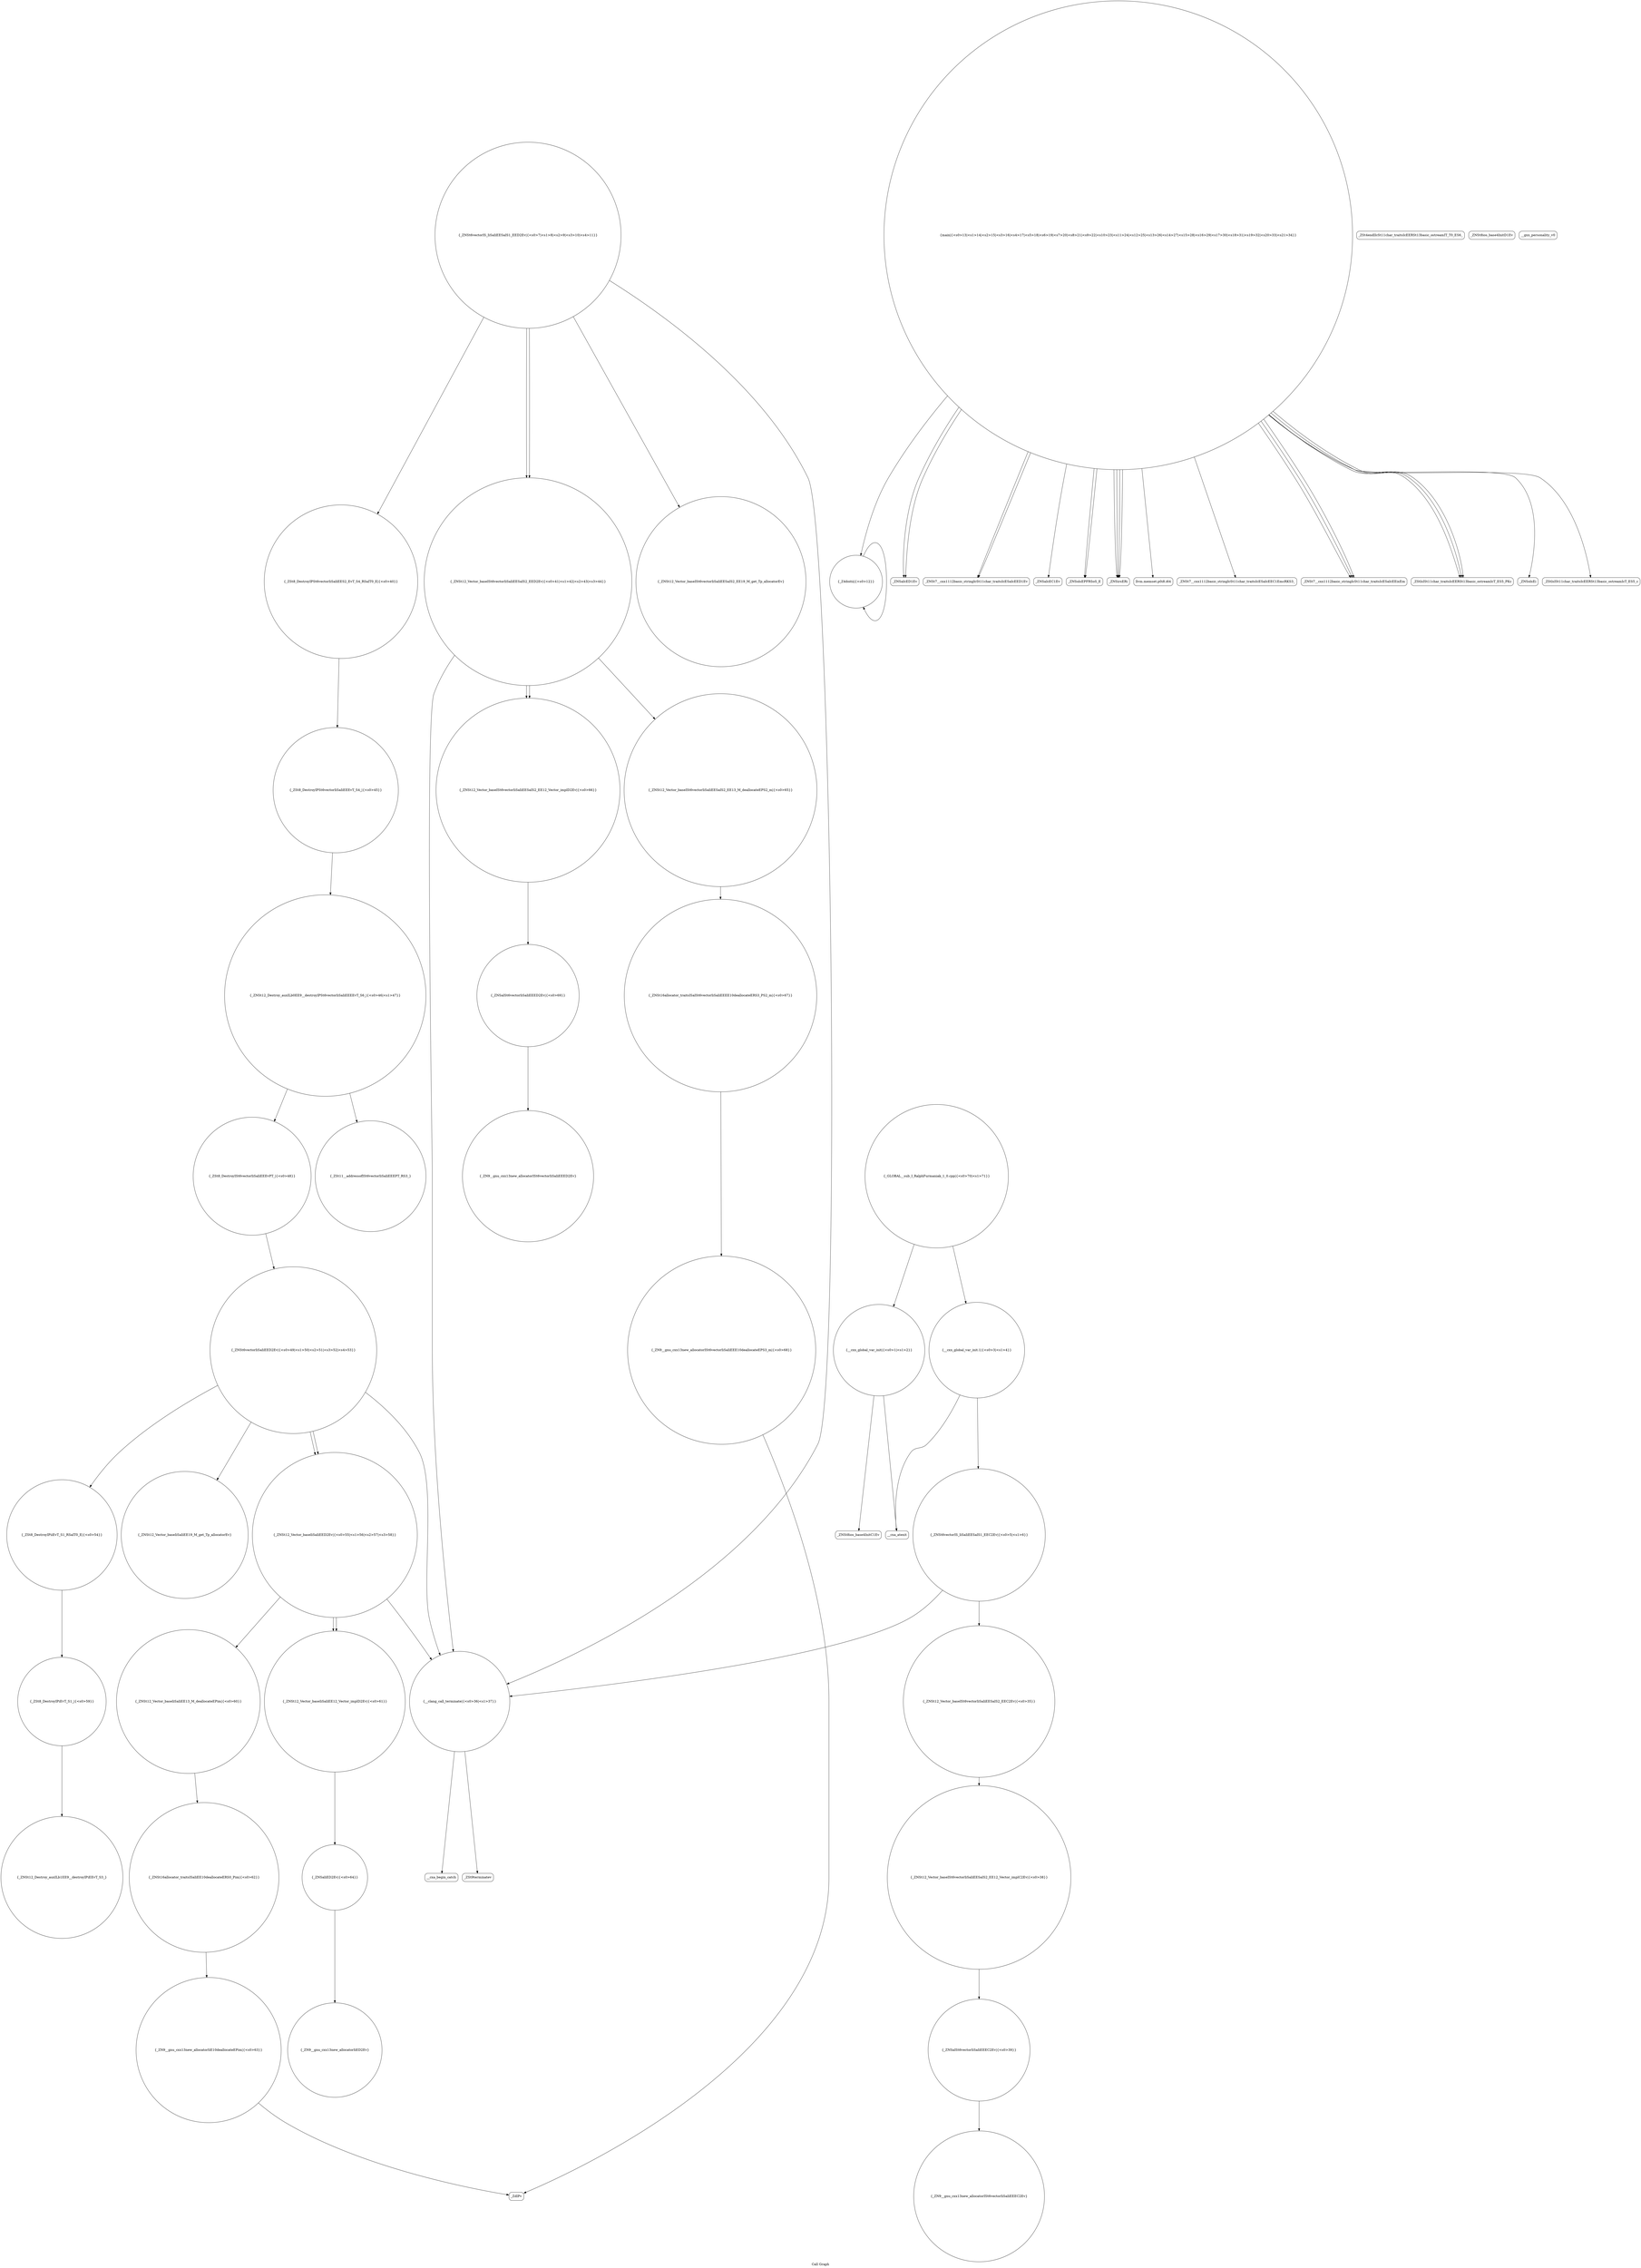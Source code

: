 digraph "Call Graph" {
	label="Call Graph";

	Node0x561bb4b59900 [shape=record,shape=circle,label="{__cxx_global_var_init|{<s0>1|<s1>2}}"];
	Node0x561bb4b59900:s0 -> Node0x561bb4b59980[color=black];
	Node0x561bb4b59900:s1 -> Node0x561bb4b59a80[color=black];
	Node0x561bb4b5af80 [shape=record,shape=circle,label="{_ZN9__gnu_cxx13new_allocatorIiE10deallocateEPim|{<s0>63}}"];
	Node0x561bb4b5af80:s0 -> Node0x561bb4b5b000[color=black];
	Node0x561bb4b59c80 [shape=record,shape=circle,label="{_Z4doitii|{<s0>12}}"];
	Node0x561bb4b59c80:s0 -> Node0x561bb4b59c80[color=black];
	Node0x561bb4b5c320 [shape=record,shape=circle,label="{_ZN9__gnu_cxx13new_allocatorISt6vectorIiSaIiEEE10deallocateEPS3_m|{<s0>68}}"];
	Node0x561bb4b5c320:s0 -> Node0x561bb4b5b000[color=black];
	Node0x561bb4b5a000 [shape=record,shape=Mrecord,label="{_ZNSaIcED1Ev}"];
	Node0x561bb4b5a380 [shape=record,shape=Mrecord,label="{_ZNSt7__cxx1112basic_stringIcSt11char_traitsIcESaIcEED1Ev}"];
	Node0x561bb4b5a700 [shape=record,shape=circle,label="{_ZN9__gnu_cxx13new_allocatorISt6vectorIiSaIiEEEC2Ev}"];
	Node0x561bb4b5aa80 [shape=record,shape=circle,label="{_ZSt11__addressofISt6vectorIiSaIiEEEPT_RS3_}"];
	Node0x561bb4b5ae00 [shape=record,shape=circle,label="{_ZNSt12_Vector_baseIiSaIiEE13_M_deallocateEPim|{<s0>60}}"];
	Node0x561bb4b5ae00:s0 -> Node0x561bb4b5af00[color=black];
	Node0x561bb4b59b00 [shape=record,shape=circle,label="{__cxx_global_var_init.1|{<s0>3|<s1>4}}"];
	Node0x561bb4b59b00:s0 -> Node0x561bb4b59b80[color=black];
	Node0x561bb4b59b00:s1 -> Node0x561bb4b59a80[color=black];
	Node0x561bb4b5c1a0 [shape=record,shape=circle,label="{_ZNSt12_Vector_baseISt6vectorIiSaIiEESaIS2_EE13_M_deallocateEPS2_m|{<s0>65}}"];
	Node0x561bb4b5c1a0:s0 -> Node0x561bb4b5c2a0[color=black];
	Node0x561bb4b59e80 [shape=record,shape=Mrecord,label="{_ZNSaIcEC1Ev}"];
	Node0x561bb4b5a200 [shape=record,shape=Mrecord,label="{_ZNSolsEPFRSoS_E}"];
	Node0x561bb4b5a580 [shape=record,shape=Mrecord,label="{_ZSt9terminatev}"];
	Node0x561bb4b5a900 [shape=record,shape=circle,label="{_ZSt8_DestroyIPSt6vectorIiSaIiEEEvT_S4_|{<s0>45}}"];
	Node0x561bb4b5a900:s0 -> Node0x561bb4b5a980[color=black];
	Node0x561bb4b5ac80 [shape=record,shape=circle,label="{_ZNSt12_Vector_baseIiSaIiEED2Ev|{<s0>55|<s1>56|<s2>57|<s3>58}}"];
	Node0x561bb4b5ac80:s0 -> Node0x561bb4b5ae00[color=black];
	Node0x561bb4b5ac80:s1 -> Node0x561bb4b5ae80[color=black];
	Node0x561bb4b5ac80:s2 -> Node0x561bb4b5ae80[color=black];
	Node0x561bb4b5ac80:s3 -> Node0x561bb4b5a480[color=black];
	Node0x561bb4b59980 [shape=record,shape=Mrecord,label="{_ZNSt8ios_base4InitC1Ev}"];
	Node0x561bb4b5b000 [shape=record,shape=Mrecord,label="{_ZdlPv}"];
	Node0x561bb4b59d00 [shape=record,shape=circle,label="{main|{<s0>13|<s1>14|<s2>15|<s3>16|<s4>17|<s5>18|<s6>19|<s7>20|<s8>21|<s9>22|<s10>23|<s11>24|<s12>25|<s13>26|<s14>27|<s15>28|<s16>29|<s17>30|<s18>31|<s19>32|<s20>33|<s21>34}}"];
	Node0x561bb4b59d00:s0 -> Node0x561bb4b59d80[color=black];
	Node0x561bb4b59d00:s1 -> Node0x561bb4b59d80[color=black];
	Node0x561bb4b59d00:s2 -> Node0x561bb4b59d80[color=black];
	Node0x561bb4b59d00:s3 -> Node0x561bb4b59e00[color=black];
	Node0x561bb4b59d00:s4 -> Node0x561bb4b59d80[color=black];
	Node0x561bb4b59d00:s5 -> Node0x561bb4b59c80[color=black];
	Node0x561bb4b59d00:s6 -> Node0x561bb4b59e80[color=black];
	Node0x561bb4b59d00:s7 -> Node0x561bb4b59f00[color=black];
	Node0x561bb4b59d00:s8 -> Node0x561bb4b5a000[color=black];
	Node0x561bb4b59d00:s9 -> Node0x561bb4b5a080[color=black];
	Node0x561bb4b59d00:s10 -> Node0x561bb4b5a080[color=black];
	Node0x561bb4b59d00:s11 -> Node0x561bb4b5a000[color=black];
	Node0x561bb4b59d00:s12 -> Node0x561bb4b5a380[color=black];
	Node0x561bb4b59d00:s13 -> Node0x561bb4b5a100[color=black];
	Node0x561bb4b59d00:s14 -> Node0x561bb4b5a180[color=black];
	Node0x561bb4b59d00:s15 -> Node0x561bb4b5a100[color=black];
	Node0x561bb4b59d00:s16 -> Node0x561bb4b5a200[color=black];
	Node0x561bb4b59d00:s17 -> Node0x561bb4b5a100[color=black];
	Node0x561bb4b59d00:s18 -> Node0x561bb4b5a080[color=black];
	Node0x561bb4b59d00:s19 -> Node0x561bb4b5a300[color=black];
	Node0x561bb4b59d00:s20 -> Node0x561bb4b5a200[color=black];
	Node0x561bb4b59d00:s21 -> Node0x561bb4b5a380[color=black];
	Node0x561bb4b5c3a0 [shape=record,shape=circle,label="{_ZNSaISt6vectorIiSaIiEEED2Ev|{<s0>69}}"];
	Node0x561bb4b5c3a0:s0 -> Node0x561bb4b5c420[color=black];
	Node0x561bb4b5a080 [shape=record,shape=Mrecord,label="{_ZNSt7__cxx1112basic_stringIcSt11char_traitsIcESaIcEEixEm}"];
	Node0x561bb4b5a400 [shape=record,shape=circle,label="{_ZNSt12_Vector_baseISt6vectorIiSaIiEESaIS2_EEC2Ev|{<s0>35}}"];
	Node0x561bb4b5a400:s0 -> Node0x561bb4b5a600[color=black];
	Node0x561bb4b5a780 [shape=record,shape=circle,label="{_ZSt8_DestroyIPSt6vectorIiSaIiEES2_EvT_S4_RSaIT0_E|{<s0>40}}"];
	Node0x561bb4b5a780:s0 -> Node0x561bb4b5a900[color=black];
	Node0x561bb4b5ab00 [shape=record,shape=circle,label="{_ZNSt6vectorIiSaIiEED2Ev|{<s0>49|<s1>50|<s2>51|<s3>52|<s4>53}}"];
	Node0x561bb4b5ab00:s0 -> Node0x561bb4b5ac00[color=black];
	Node0x561bb4b5ab00:s1 -> Node0x561bb4b5ab80[color=black];
	Node0x561bb4b5ab00:s2 -> Node0x561bb4b5ac80[color=black];
	Node0x561bb4b5ab00:s3 -> Node0x561bb4b5ac80[color=black];
	Node0x561bb4b5ab00:s4 -> Node0x561bb4b5a480[color=black];
	Node0x561bb4b5ae80 [shape=record,shape=circle,label="{_ZNSt12_Vector_baseIiSaIiEE12_Vector_implD2Ev|{<s0>61}}"];
	Node0x561bb4b5ae80:s0 -> Node0x561bb4b5b080[color=black];
	Node0x561bb4b59b80 [shape=record,shape=circle,label="{_ZNSt6vectorIS_IiSaIiEESaIS1_EEC2Ev|{<s0>5|<s1>6}}"];
	Node0x561bb4b59b80:s0 -> Node0x561bb4b5a400[color=black];
	Node0x561bb4b59b80:s1 -> Node0x561bb4b5a480[color=black];
	Node0x561bb4b5c220 [shape=record,shape=circle,label="{_ZNSt12_Vector_baseISt6vectorIiSaIiEESaIS2_EE12_Vector_implD2Ev|{<s0>66}}"];
	Node0x561bb4b5c220:s0 -> Node0x561bb4b5c3a0[color=black];
	Node0x561bb4b59f00 [shape=record,shape=Mrecord,label="{_ZNSt7__cxx1112basic_stringIcSt11char_traitsIcESaIcEEC1EmcRKS3_}"];
	Node0x561bb4b5a280 [shape=record,shape=Mrecord,label="{_ZSt4endlIcSt11char_traitsIcEERSt13basic_ostreamIT_T0_ES6_}"];
	Node0x561bb4b5a600 [shape=record,shape=circle,label="{_ZNSt12_Vector_baseISt6vectorIiSaIiEESaIS2_EE12_Vector_implC2Ev|{<s0>38}}"];
	Node0x561bb4b5a600:s0 -> Node0x561bb4b5a680[color=black];
	Node0x561bb4b5a980 [shape=record,shape=circle,label="{_ZNSt12_Destroy_auxILb0EE9__destroyIPSt6vectorIiSaIiEEEEvT_S6_|{<s0>46|<s1>47}}"];
	Node0x561bb4b5a980:s0 -> Node0x561bb4b5aa80[color=black];
	Node0x561bb4b5a980:s1 -> Node0x561bb4b5aa00[color=black];
	Node0x561bb4b5ad00 [shape=record,shape=circle,label="{_ZSt8_DestroyIPiEvT_S1_|{<s0>59}}"];
	Node0x561bb4b5ad00:s0 -> Node0x561bb4b5ad80[color=black];
	Node0x561bb4b59a00 [shape=record,shape=Mrecord,label="{_ZNSt8ios_base4InitD1Ev}"];
	Node0x561bb4b5b080 [shape=record,shape=circle,label="{_ZNSaIiED2Ev|{<s0>64}}"];
	Node0x561bb4b5b080:s0 -> Node0x561bb4b5c120[color=black];
	Node0x561bb4b59d80 [shape=record,shape=Mrecord,label="{_ZNSirsERi}"];
	Node0x561bb4b5c420 [shape=record,shape=circle,label="{_ZN9__gnu_cxx13new_allocatorISt6vectorIiSaIiEEED2Ev}"];
	Node0x561bb4b5a100 [shape=record,shape=Mrecord,label="{_ZStlsISt11char_traitsIcEERSt13basic_ostreamIcT_ES5_PKc}"];
	Node0x561bb4b5a480 [shape=record,shape=circle,label="{__clang_call_terminate|{<s0>36|<s1>37}}"];
	Node0x561bb4b5a480:s0 -> Node0x561bb4b5a500[color=black];
	Node0x561bb4b5a480:s1 -> Node0x561bb4b5a580[color=black];
	Node0x561bb4b5a800 [shape=record,shape=circle,label="{_ZNSt12_Vector_baseISt6vectorIiSaIiEESaIS2_EE19_M_get_Tp_allocatorEv}"];
	Node0x561bb4b5ab80 [shape=record,shape=circle,label="{_ZSt8_DestroyIPiiEvT_S1_RSaIT0_E|{<s0>54}}"];
	Node0x561bb4b5ab80:s0 -> Node0x561bb4b5ad00[color=black];
	Node0x561bb4b5af00 [shape=record,shape=circle,label="{_ZNSt16allocator_traitsISaIiEE10deallocateERS0_Pim|{<s0>62}}"];
	Node0x561bb4b5af00:s0 -> Node0x561bb4b5af80[color=black];
	Node0x561bb4b59c00 [shape=record,shape=circle,label="{_ZNSt6vectorIS_IiSaIiEESaIS1_EED2Ev|{<s0>7|<s1>8|<s2>9|<s3>10|<s4>11}}"];
	Node0x561bb4b59c00:s0 -> Node0x561bb4b5a800[color=black];
	Node0x561bb4b59c00:s1 -> Node0x561bb4b5a780[color=black];
	Node0x561bb4b59c00:s2 -> Node0x561bb4b5a880[color=black];
	Node0x561bb4b59c00:s3 -> Node0x561bb4b5a880[color=black];
	Node0x561bb4b59c00:s4 -> Node0x561bb4b5a480[color=black];
	Node0x561bb4b5c2a0 [shape=record,shape=circle,label="{_ZNSt16allocator_traitsISaISt6vectorIiSaIiEEEE10deallocateERS3_PS2_m|{<s0>67}}"];
	Node0x561bb4b5c2a0:s0 -> Node0x561bb4b5c320[color=black];
	Node0x561bb4b59f80 [shape=record,shape=Mrecord,label="{__gxx_personality_v0}"];
	Node0x561bb4b5a300 [shape=record,shape=Mrecord,label="{_ZStlsISt11char_traitsIcEERSt13basic_ostreamIcT_ES5_c}"];
	Node0x561bb4b5a680 [shape=record,shape=circle,label="{_ZNSaISt6vectorIiSaIiEEEC2Ev|{<s0>39}}"];
	Node0x561bb4b5a680:s0 -> Node0x561bb4b5a700[color=black];
	Node0x561bb4b5aa00 [shape=record,shape=circle,label="{_ZSt8_DestroyISt6vectorIiSaIiEEEvPT_|{<s0>48}}"];
	Node0x561bb4b5aa00:s0 -> Node0x561bb4b5ab00[color=black];
	Node0x561bb4b5ad80 [shape=record,shape=circle,label="{_ZNSt12_Destroy_auxILb1EE9__destroyIPiEEvT_S3_}"];
	Node0x561bb4b59a80 [shape=record,shape=Mrecord,label="{__cxa_atexit}"];
	Node0x561bb4b5c120 [shape=record,shape=circle,label="{_ZN9__gnu_cxx13new_allocatorIiED2Ev}"];
	Node0x561bb4b59e00 [shape=record,shape=Mrecord,label="{llvm.memset.p0i8.i64}"];
	Node0x561bb4b5c4a0 [shape=record,shape=circle,label="{_GLOBAL__sub_I_RalphFurmaniak_1_0.cpp|{<s0>70|<s1>71}}"];
	Node0x561bb4b5c4a0:s0 -> Node0x561bb4b59900[color=black];
	Node0x561bb4b5c4a0:s1 -> Node0x561bb4b59b00[color=black];
	Node0x561bb4b5a180 [shape=record,shape=Mrecord,label="{_ZNSolsEi}"];
	Node0x561bb4b5a500 [shape=record,shape=Mrecord,label="{__cxa_begin_catch}"];
	Node0x561bb4b5a880 [shape=record,shape=circle,label="{_ZNSt12_Vector_baseISt6vectorIiSaIiEESaIS2_EED2Ev|{<s0>41|<s1>42|<s2>43|<s3>44}}"];
	Node0x561bb4b5a880:s0 -> Node0x561bb4b5c1a0[color=black];
	Node0x561bb4b5a880:s1 -> Node0x561bb4b5c220[color=black];
	Node0x561bb4b5a880:s2 -> Node0x561bb4b5c220[color=black];
	Node0x561bb4b5a880:s3 -> Node0x561bb4b5a480[color=black];
	Node0x561bb4b5ac00 [shape=record,shape=circle,label="{_ZNSt12_Vector_baseIiSaIiEE19_M_get_Tp_allocatorEv}"];
}
